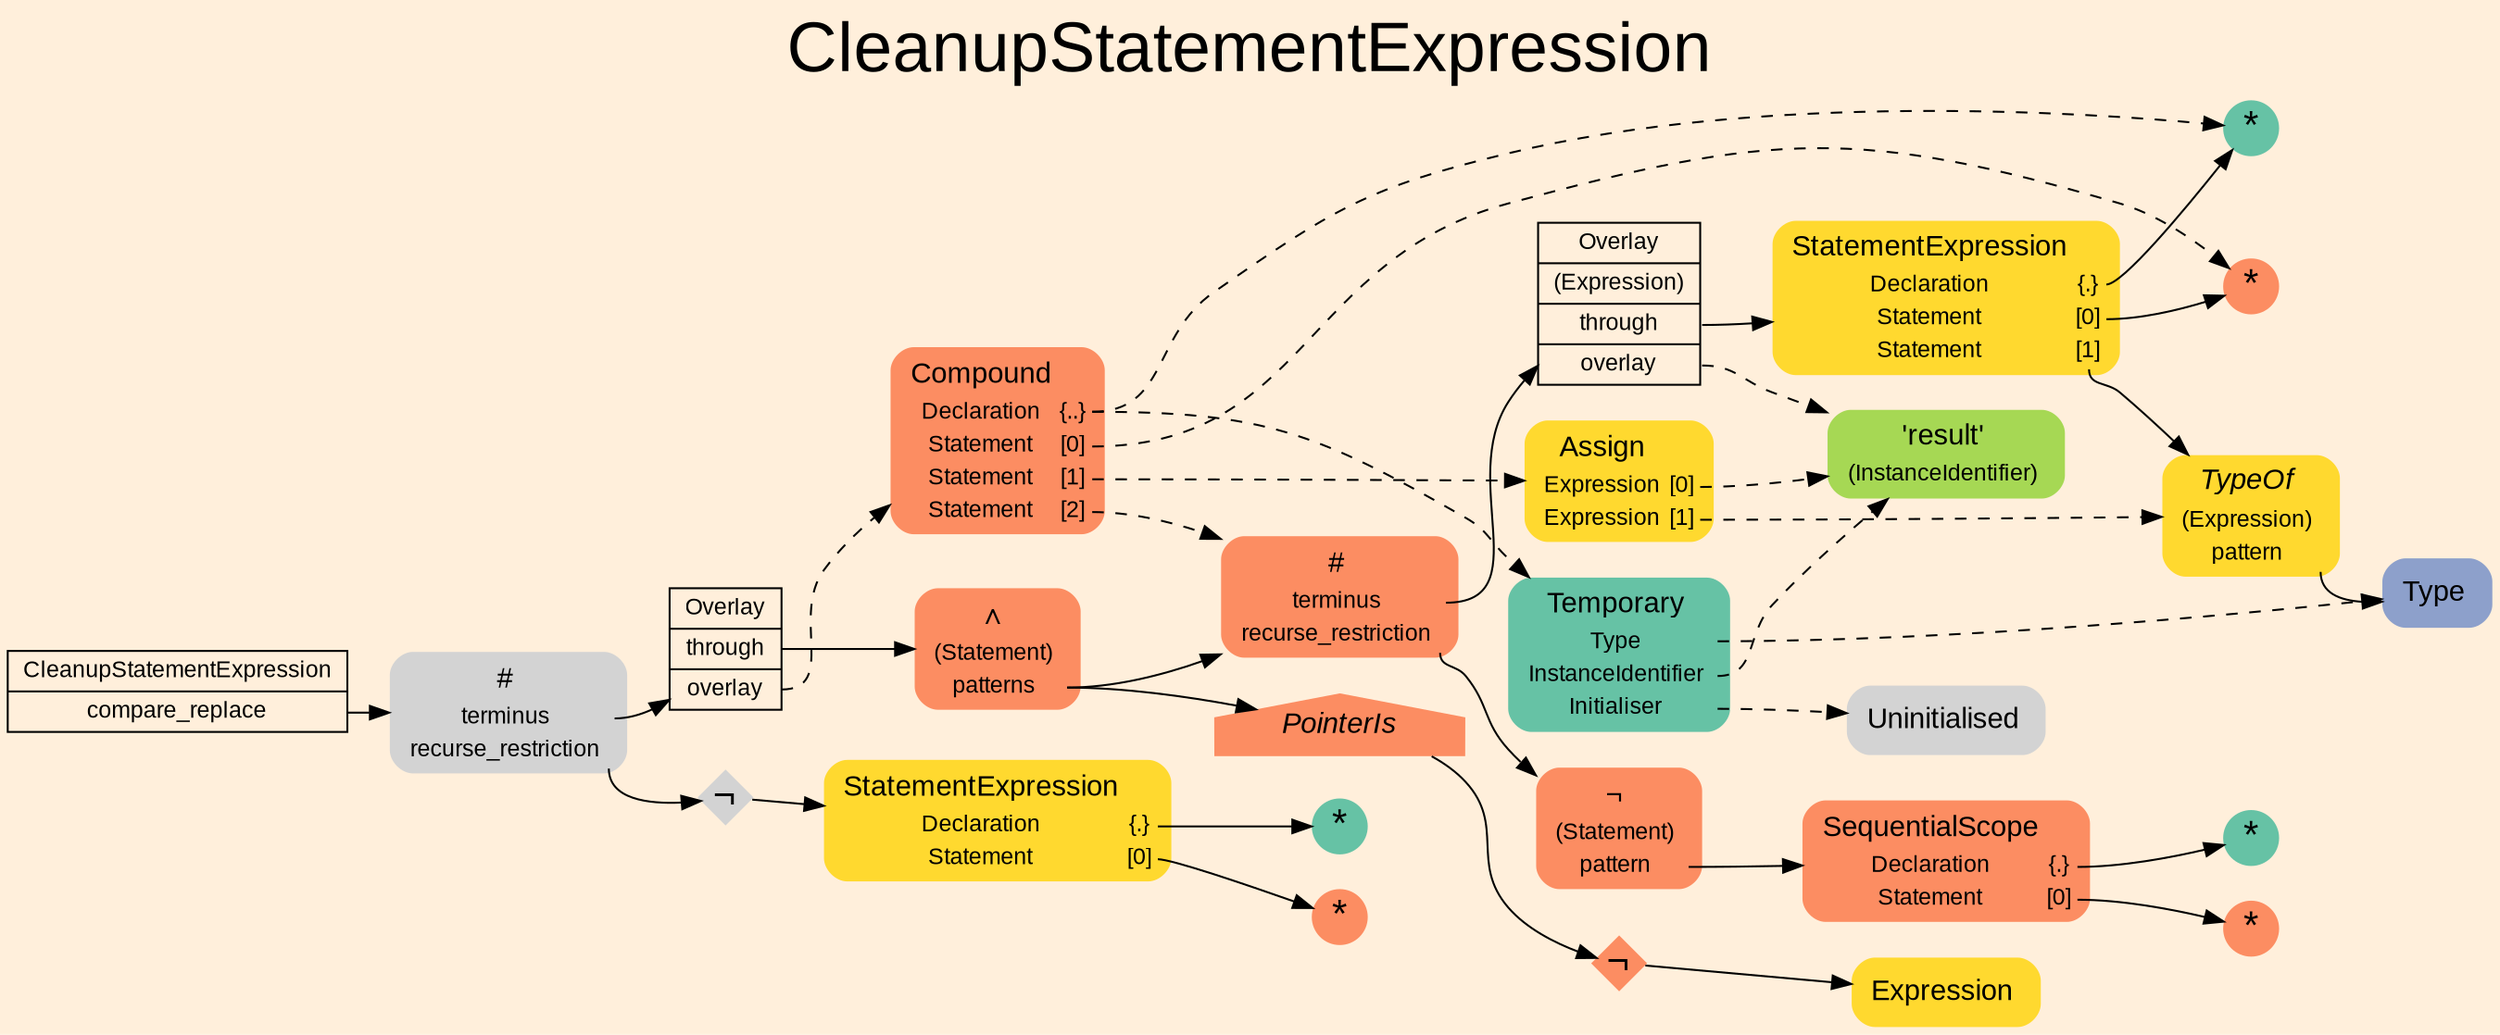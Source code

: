 digraph "CleanupStatementExpression" {
label = "CleanupStatementExpression"
labelloc = t
fontsize = "36"
graph [
    rankdir = "LR"
    ranksep = 0.3
    bgcolor = antiquewhite1
    color = black
    fontcolor = black
    fontname = "Arial"
];
node [
    fontname = "Arial"
];
edge [
    fontname = "Arial"
];

// -------------------- transformation figure --------------------
// -------- block CR#P47-0 ----------
"CR#P47-0" [
    shape = "record"
    fillcolor = antiquewhite1
    label = "<fixed> CleanupStatementExpression | <port0> compare_replace"
    style = "filled"
    fontsize = "12"
    color = black
    fontcolor = black
];

"CR#P47-0":port0 -> "#B-5-0" [
    color = black
    fontcolor = black
];

// -------- block #B-5-0 ----------
"#B-5-0" [
    shape = "plaintext"
    label = <<TABLE BORDER="0" CELLBORDER="0" CELLSPACING="0">
     <TR><TD><FONT POINT-SIZE="15.0">#</FONT></TD><TD></TD></TR>
     <TR><TD>terminus</TD><TD PORT="port0"></TD></TR>
     <TR><TD>recurse_restriction</TD><TD PORT="port1"></TD></TR>
    </TABLE>>
    style = "rounded,filled"
    fontsize = "12"
];

"#B-5-0":port0 -> "#B-3-6" [
    color = black
    fontcolor = black
];

"#B-5-0":port1 -> "#B-2-823" [
    color = black
    fontcolor = black
];

// -------- block #B-3-6 ----------
"#B-3-6" [
    shape = "record"
    fillcolor = antiquewhite1
    label = "<fixed> Overlay | <port0> through | <port1> overlay"
    style = "filled"
    fontsize = "12"
    color = black
    fontcolor = black
];

"#B-3-6":port0 -> "#B-2-825" [
    color = black
    fontcolor = black
];

"#B-3-6":port1 -> "#B-2-835" [
    style="dashed"
    color = black
    fontcolor = black
];

// -------- block #B-2-825 ----------
"#B-2-825" [
    shape = "plaintext"
    fillcolor = "/set28/2"
    label = <<TABLE BORDER="0" CELLBORDER="0" CELLSPACING="0">
     <TR><TD><FONT POINT-SIZE="15.0">∧</FONT></TD><TD></TD></TR>
     <TR><TD>(Statement)</TD><TD PORT="port0"></TD></TR>
     <TR><TD>patterns</TD><TD PORT="port1"></TD></TR>
    </TABLE>>
    style = "rounded,filled"
    fontsize = "12"
];

"#B-2-825":port1 -> "#B-2-829" [
    color = black
    fontcolor = black
];

"#B-2-825":port1 -> "#B-2-826" [
    color = black
    fontcolor = black
];

// -------- block #B-2-829 ----------
"#B-2-829" [
    shape = "plaintext"
    fillcolor = "/set28/2"
    label = <<TABLE BORDER="0" CELLBORDER="0" CELLSPACING="0">
     <TR><TD><FONT POINT-SIZE="15.0">#</FONT></TD><TD></TD></TR>
     <TR><TD>terminus</TD><TD PORT="port0"></TD></TR>
     <TR><TD>recurse_restriction</TD><TD PORT="port1"></TD></TR>
    </TABLE>>
    style = "rounded,filled"
    fontsize = "12"
];

"#B-2-829":port0 -> "#B-2-844" [
    color = black
    fontcolor = black
];

"#B-2-829":port1 -> "#B-2-830" [
    color = black
    fontcolor = black
];

// -------- block #B-2-844 ----------
"#B-2-844" [
    shape = "record"
    fillcolor = antiquewhite1
    label = "<fixed> Overlay | <port0> (Expression) | <port1> through | <port2> overlay"
    style = "filled"
    fontsize = "12"
    color = black
    fontcolor = black
];

"#B-2-844":port1 -> "#B-2-834" [
    color = black
    fontcolor = black
];

"#B-2-844":port2 -> "#B-2-842" [
    style="dashed"
    color = black
    fontcolor = black
];

// -------- block #B-2-834 ----------
"#B-2-834" [
    shape = "plaintext"
    fillcolor = "/set28/6"
    label = <<TABLE BORDER="0" CELLBORDER="0" CELLSPACING="0">
     <TR><TD><FONT POINT-SIZE="15.0">StatementExpression</FONT></TD><TD></TD></TR>
     <TR><TD>Declaration</TD><TD PORT="port0">{.}</TD></TR>
     <TR><TD>Statement</TD><TD PORT="port1">[0]</TD></TR>
     <TR><TD>Statement</TD><TD PORT="port2">[1]</TD></TR>
    </TABLE>>
    style = "rounded,filled"
    fontsize = "12"
];

"#B-2-834":port0 -> "#B-2-839" [
    color = black
    fontcolor = black
];

"#B-2-834":port1 -> "#B-2-838" [
    color = black
    fontcolor = black
];

"#B-2-834":port2 -> "#B-2-841" [
    color = black
    fontcolor = black
];

// -------- block #B-2-839 ----------
"#B-2-839" [
    shape = "circle"
    fillcolor = "/set28/1"
    label = <*>
    style = "filled"
    fontsize = "20"
    penwidth = 0.0
    fixedsize = true
    width = 0.4
    height = 0.4
];

// -------- block #B-2-838 ----------
"#B-2-838" [
    shape = "circle"
    fillcolor = "/set28/2"
    label = <*>
    style = "filled"
    fontsize = "20"
    penwidth = 0.0
    fixedsize = true
    width = 0.4
    height = 0.4
];

// -------- block #B-2-841 ----------
"#B-2-841" [
    shape = "plaintext"
    fillcolor = "/set28/6"
    label = <<TABLE BORDER="0" CELLBORDER="0" CELLSPACING="0">
     <TR><TD><FONT POINT-SIZE="15.0"><I>TypeOf</I></FONT></TD><TD></TD></TR>
     <TR><TD>(Expression)</TD><TD PORT="port0"></TD></TR>
     <TR><TD>pattern</TD><TD PORT="port1"></TD></TR>
    </TABLE>>
    style = "rounded,filled"
    fontsize = "12"
];

"#B-2-841":port1 -> "#B-2-845" [
    color = black
    fontcolor = black
];

// -------- block #B-2-845 ----------
"#B-2-845" [
    shape = "plaintext"
    fillcolor = "/set28/3"
    label = <<TABLE BORDER="0" CELLBORDER="0" CELLSPACING="0">
     <TR><TD><FONT POINT-SIZE="15.0">Type</FONT></TD><TD></TD></TR>
    </TABLE>>
    style = "rounded,filled"
    fontsize = "12"
];

// -------- block #B-2-842 ----------
"#B-2-842" [
    shape = "plaintext"
    fillcolor = "/set28/5"
    label = <<TABLE BORDER="0" CELLBORDER="0" CELLSPACING="0">
     <TR><TD><FONT POINT-SIZE="15.0">'result'</FONT></TD><TD></TD></TR>
     <TR><TD>(InstanceIdentifier)</TD><TD PORT="port0"></TD></TR>
    </TABLE>>
    style = "rounded,filled"
    fontsize = "12"
];

// -------- block #B-2-830 ----------
"#B-2-830" [
    shape = "plaintext"
    fillcolor = "/set28/2"
    label = <<TABLE BORDER="0" CELLBORDER="0" CELLSPACING="0">
     <TR><TD><FONT POINT-SIZE="15.0">¬</FONT></TD><TD></TD></TR>
     <TR><TD>(Statement)</TD><TD PORT="port0"></TD></TR>
     <TR><TD>pattern</TD><TD PORT="port1"></TD></TR>
    </TABLE>>
    style = "rounded,filled"
    fontsize = "12"
];

"#B-2-830":port1 -> "#B-2-831" [
    color = black
    fontcolor = black
];

// -------- block #B-2-831 ----------
"#B-2-831" [
    shape = "plaintext"
    fillcolor = "/set28/2"
    label = <<TABLE BORDER="0" CELLBORDER="0" CELLSPACING="0">
     <TR><TD><FONT POINT-SIZE="15.0">SequentialScope</FONT></TD><TD></TD></TR>
     <TR><TD>Declaration</TD><TD PORT="port0">{.}</TD></TR>
     <TR><TD>Statement</TD><TD PORT="port1">[0]</TD></TR>
    </TABLE>>
    style = "rounded,filled"
    fontsize = "12"
];

"#B-2-831":port0 -> "#B-2-832" [
    color = black
    fontcolor = black
];

"#B-2-831":port1 -> "#B-2-833" [
    color = black
    fontcolor = black
];

// -------- block #B-2-832 ----------
"#B-2-832" [
    shape = "circle"
    fillcolor = "/set28/1"
    label = <*>
    style = "filled"
    fontsize = "20"
    penwidth = 0.0
    fixedsize = true
    width = 0.4
    height = 0.4
];

// -------- block #B-2-833 ----------
"#B-2-833" [
    shape = "circle"
    fillcolor = "/set28/2"
    label = <*>
    style = "filled"
    fontsize = "20"
    penwidth = 0.0
    fixedsize = true
    width = 0.4
    height = 0.4
];

// -------- block #B-2-826 ----------
"#B-2-826" [
    shape = "house"
    fillcolor = "/set28/2"
    label = <<I>PointerIs</I>>
    style = "filled"
    fontsize = "15"
    penwidth = 0.0
];

"#B-2-826" -> "#B-2-827" [
    color = black
    fontcolor = black
];

// -------- block #B-2-827 ----------
"#B-2-827" [
    shape = "diamond"
    fillcolor = "/set28/2"
    label = <¬>
    style = "filled"
    fontsize = "20"
    penwidth = 0.0
    fixedsize = true
    width = 0.4
    height = 0.4
];

"#B-2-827" -> "#B-2-828" [
    color = black
    fontcolor = black
];

// -------- block #B-2-828 ----------
"#B-2-828" [
    shape = "plaintext"
    fillcolor = "/set28/6"
    label = <<TABLE BORDER="0" CELLBORDER="0" CELLSPACING="0">
     <TR><TD><FONT POINT-SIZE="15.0">Expression</FONT></TD><TD></TD></TR>
    </TABLE>>
    style = "rounded,filled"
    fontsize = "12"
];

// -------- block #B-2-835 ----------
"#B-2-835" [
    shape = "plaintext"
    fillcolor = "/set28/2"
    label = <<TABLE BORDER="0" CELLBORDER="0" CELLSPACING="0">
     <TR><TD><FONT POINT-SIZE="15.0">Compound</FONT></TD><TD></TD></TR>
     <TR><TD>Declaration</TD><TD PORT="port0">{..}</TD></TR>
     <TR><TD>Statement</TD><TD PORT="port1">[0]</TD></TR>
     <TR><TD>Statement</TD><TD PORT="port2">[1]</TD></TR>
     <TR><TD>Statement</TD><TD PORT="port3">[2]</TD></TR>
    </TABLE>>
    style = "rounded,filled"
    fontsize = "12"
];

"#B-2-835":port0 -> "#B-2-839" [
    style="dashed"
    color = black
    fontcolor = black
];

"#B-2-835":port0 -> "#B-2-840" [
    style="dashed"
    color = black
    fontcolor = black
];

"#B-2-835":port1 -> "#B-2-838" [
    style="dashed"
    color = black
    fontcolor = black
];

"#B-2-835":port2 -> "#B-2-843" [
    style="dashed"
    color = black
    fontcolor = black
];

"#B-2-835":port3 -> "#B-2-829" [
    style="dashed"
    color = black
    fontcolor = black
];

// -------- block #B-2-840 ----------
"#B-2-840" [
    shape = "plaintext"
    fillcolor = "/set28/1"
    label = <<TABLE BORDER="0" CELLBORDER="0" CELLSPACING="0">
     <TR><TD><FONT POINT-SIZE="15.0">Temporary</FONT></TD><TD></TD></TR>
     <TR><TD>Type</TD><TD PORT="port0"></TD></TR>
     <TR><TD>InstanceIdentifier</TD><TD PORT="port1"></TD></TR>
     <TR><TD>Initialiser</TD><TD PORT="port2"></TD></TR>
    </TABLE>>
    style = "rounded,filled"
    fontsize = "12"
];

"#B-2-840":port0 -> "#B-2-845" [
    style="dashed"
    color = black
    fontcolor = black
];

"#B-2-840":port1 -> "#B-2-842" [
    style="dashed"
    color = black
    fontcolor = black
];

"#B-2-840":port2 -> "#B-2-848" [
    style="dashed"
    color = black
    fontcolor = black
];

// -------- block #B-2-848 ----------
"#B-2-848" [
    shape = "plaintext"
    label = <<TABLE BORDER="0" CELLBORDER="0" CELLSPACING="0">
     <TR><TD><FONT POINT-SIZE="15.0">Uninitialised</FONT></TD><TD></TD></TR>
    </TABLE>>
    style = "rounded,filled"
    fontsize = "12"
];

// -------- block #B-2-843 ----------
"#B-2-843" [
    shape = "plaintext"
    fillcolor = "/set28/6"
    label = <<TABLE BORDER="0" CELLBORDER="0" CELLSPACING="0">
     <TR><TD><FONT POINT-SIZE="15.0">Assign</FONT></TD><TD></TD></TR>
     <TR><TD>Expression</TD><TD PORT="port0">[0]</TD></TR>
     <TR><TD>Expression</TD><TD PORT="port1">[1]</TD></TR>
    </TABLE>>
    style = "rounded,filled"
    fontsize = "12"
];

"#B-2-843":port0 -> "#B-2-842" [
    style="dashed"
    color = black
    fontcolor = black
];

"#B-2-843":port1 -> "#B-2-841" [
    style="dashed"
    color = black
    fontcolor = black
];

// -------- block #B-2-823 ----------
"#B-2-823" [
    shape = "diamond"
    label = <¬>
    style = "filled"
    fontsize = "20"
    penwidth = 0.0
    fixedsize = true
    width = 0.4
    height = 0.4
];

"#B-2-823" -> "#B-2-824" [
    color = black
    fontcolor = black
];

// -------- block #B-2-824 ----------
"#B-2-824" [
    shape = "plaintext"
    fillcolor = "/set28/6"
    label = <<TABLE BORDER="0" CELLBORDER="0" CELLSPACING="0">
     <TR><TD><FONT POINT-SIZE="15.0">StatementExpression</FONT></TD><TD></TD></TR>
     <TR><TD>Declaration</TD><TD PORT="port0">{.}</TD></TR>
     <TR><TD>Statement</TD><TD PORT="port1">[0]</TD></TR>
    </TABLE>>
    style = "rounded,filled"
    fontsize = "12"
];

"#B-2-824":port0 -> "#B-2-846" [
    color = black
    fontcolor = black
];

"#B-2-824":port1 -> "#B-2-847" [
    color = black
    fontcolor = black
];

// -------- block #B-2-846 ----------
"#B-2-846" [
    shape = "circle"
    fillcolor = "/set28/1"
    label = <*>
    style = "filled"
    fontsize = "20"
    penwidth = 0.0
    fixedsize = true
    width = 0.4
    height = 0.4
];

// -------- block #B-2-847 ----------
"#B-2-847" [
    shape = "circle"
    fillcolor = "/set28/2"
    label = <*>
    style = "filled"
    fontsize = "20"
    penwidth = 0.0
    fixedsize = true
    width = 0.4
    height = 0.4
];


}
